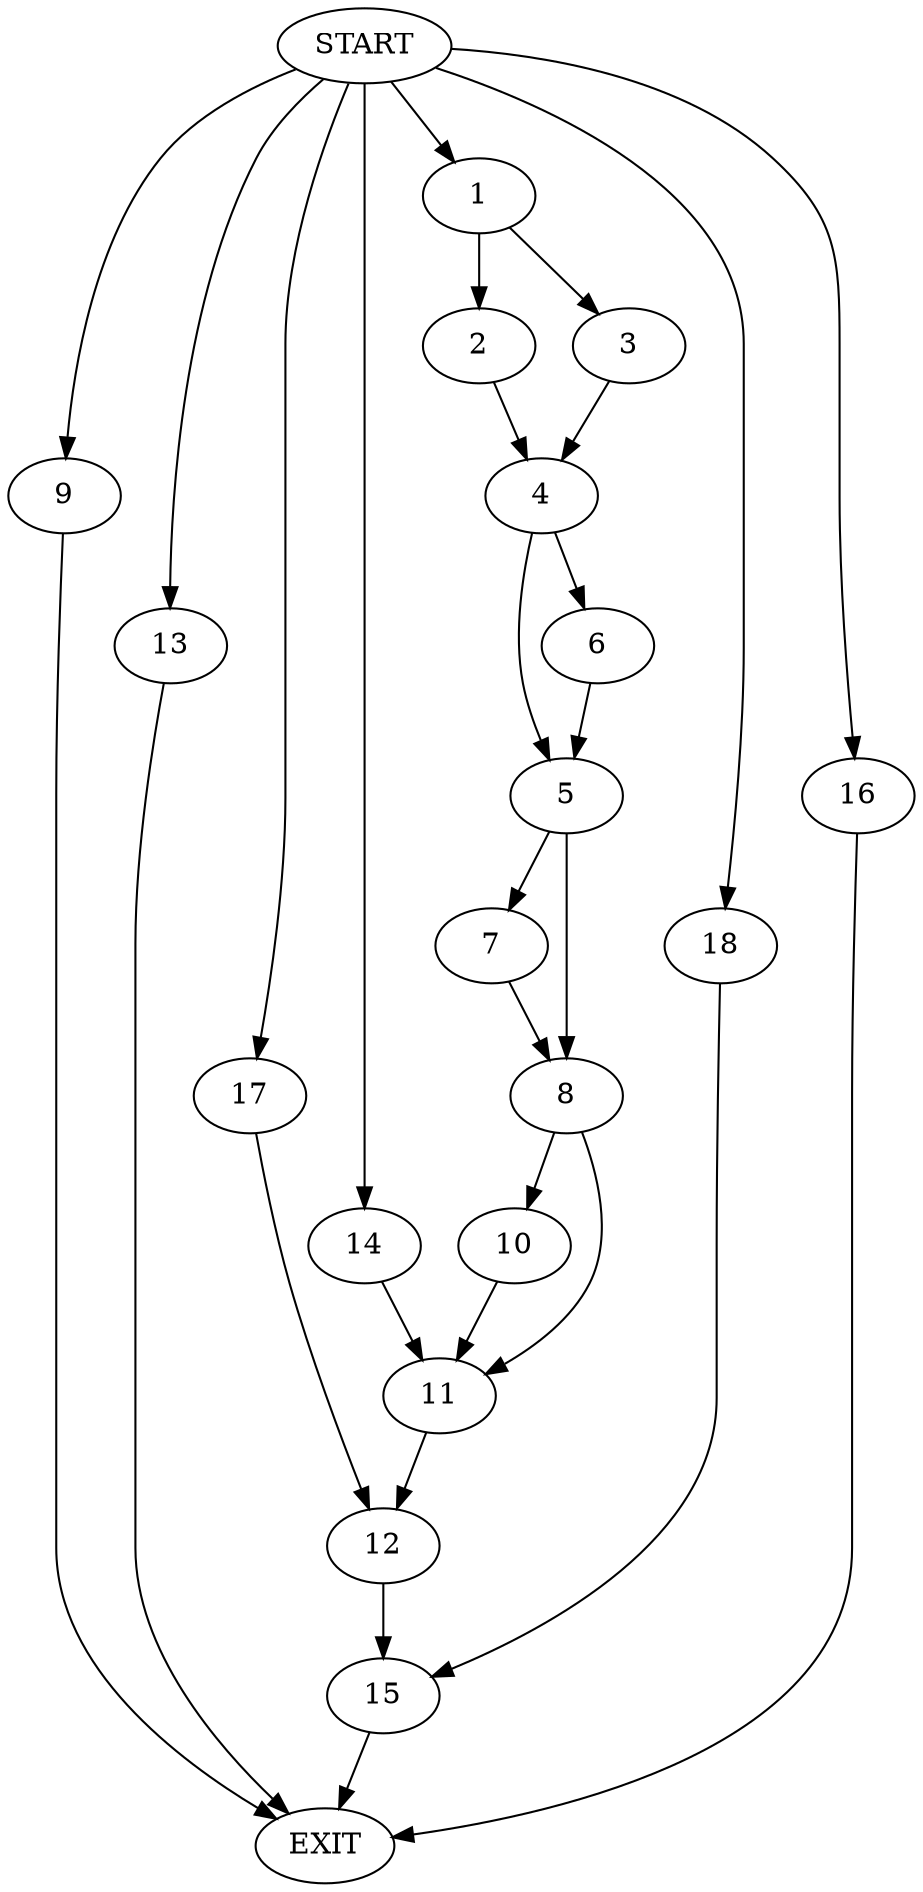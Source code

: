 digraph {
0 [label="START"]
19 [label="EXIT"]
0 -> 1
1 -> 2
1 -> 3
3 -> 4
2 -> 4
4 -> 5
4 -> 6
5 -> 7
5 -> 8
6 -> 5
0 -> 9
9 -> 19
7 -> 8
8 -> 10
8 -> 11
11 -> 12
10 -> 11
0 -> 13
13 -> 19
0 -> 14
14 -> 11
12 -> 15
0 -> 16
16 -> 19
0 -> 17
17 -> 12
15 -> 19
0 -> 18
18 -> 15
}

